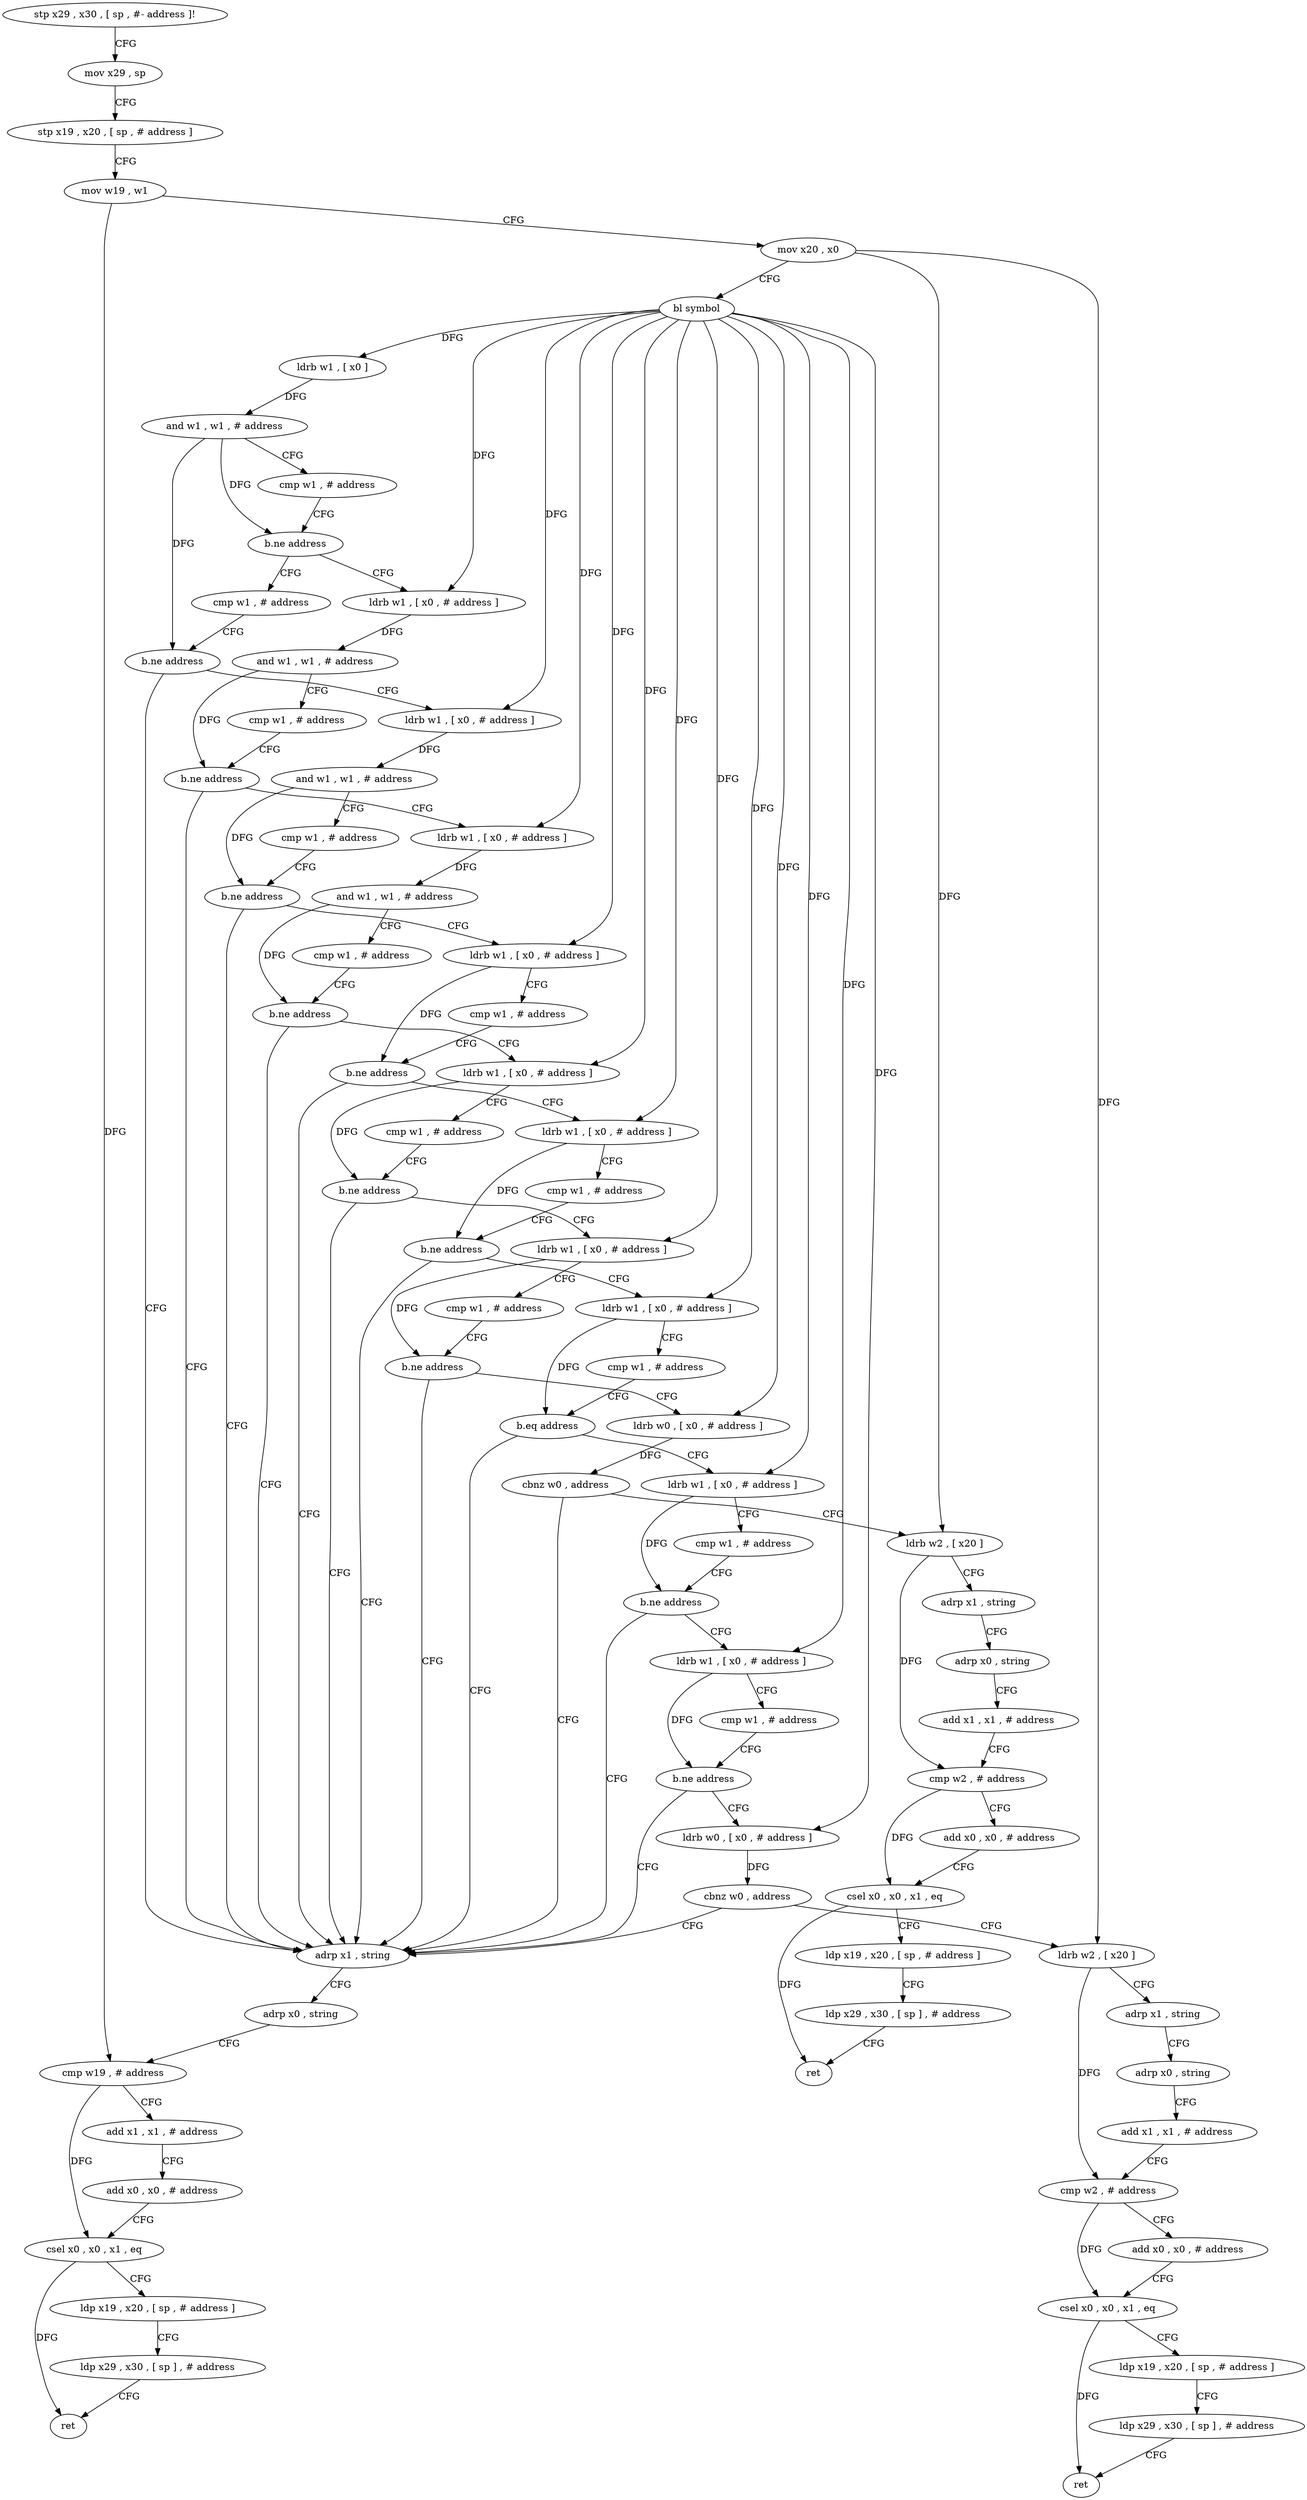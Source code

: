 digraph "func" {
"4209416" [label = "stp x29 , x30 , [ sp , #- address ]!" ]
"4209420" [label = "mov x29 , sp" ]
"4209424" [label = "stp x19 , x20 , [ sp , # address ]" ]
"4209428" [label = "mov w19 , w1" ]
"4209432" [label = "mov x20 , x0" ]
"4209436" [label = "bl symbol" ]
"4209440" [label = "ldrb w1 , [ x0 ]" ]
"4209444" [label = "and w1 , w1 , # address" ]
"4209448" [label = "cmp w1 , # address" ]
"4209452" [label = "b.ne address" ]
"4209560" [label = "cmp w1 , # address" ]
"4209456" [label = "ldrb w1 , [ x0 , # address ]" ]
"4209564" [label = "b.ne address" ]
"4209620" [label = "adrp x1 , string" ]
"4209568" [label = "ldrb w1 , [ x0 , # address ]" ]
"4209460" [label = "and w1 , w1 , # address" ]
"4209464" [label = "cmp w1 , # address" ]
"4209468" [label = "b.ne address" ]
"4209472" [label = "ldrb w1 , [ x0 , # address ]" ]
"4209624" [label = "adrp x0 , string" ]
"4209628" [label = "cmp w19 , # address" ]
"4209632" [label = "add x1 , x1 , # address" ]
"4209636" [label = "add x0 , x0 , # address" ]
"4209640" [label = "csel x0 , x0 , x1 , eq" ]
"4209644" [label = "ldp x19 , x20 , [ sp , # address ]" ]
"4209648" [label = "ldp x29 , x30 , [ sp ] , # address" ]
"4209652" [label = "ret" ]
"4209572" [label = "and w1 , w1 , # address" ]
"4209576" [label = "cmp w1 , # address" ]
"4209580" [label = "b.ne address" ]
"4209584" [label = "ldrb w1 , [ x0 , # address ]" ]
"4209476" [label = "and w1 , w1 , # address" ]
"4209480" [label = "cmp w1 , # address" ]
"4209484" [label = "b.ne address" ]
"4209488" [label = "ldrb w1 , [ x0 , # address ]" ]
"4209588" [label = "cmp w1 , # address" ]
"4209592" [label = "b.ne address" ]
"4209596" [label = "ldrb w1 , [ x0 , # address ]" ]
"4209492" [label = "cmp w1 , # address" ]
"4209496" [label = "b.ne address" ]
"4209500" [label = "ldrb w1 , [ x0 , # address ]" ]
"4209600" [label = "cmp w1 , # address" ]
"4209604" [label = "b.ne address" ]
"4209608" [label = "ldrb w1 , [ x0 , # address ]" ]
"4209504" [label = "cmp w1 , # address" ]
"4209508" [label = "b.ne address" ]
"4209512" [label = "ldrb w0 , [ x0 , # address ]" ]
"4209612" [label = "cmp w1 , # address" ]
"4209616" [label = "b.eq address" ]
"4209656" [label = "ldrb w1 , [ x0 , # address ]" ]
"4209516" [label = "cbnz w0 , address" ]
"4209520" [label = "ldrb w2 , [ x20 ]" ]
"4209660" [label = "cmp w1 , # address" ]
"4209664" [label = "b.ne address" ]
"4209668" [label = "ldrb w1 , [ x0 , # address ]" ]
"4209524" [label = "adrp x1 , string" ]
"4209528" [label = "adrp x0 , string" ]
"4209532" [label = "add x1 , x1 , # address" ]
"4209536" [label = "cmp w2 , # address" ]
"4209540" [label = "add x0 , x0 , # address" ]
"4209544" [label = "csel x0 , x0 , x1 , eq" ]
"4209548" [label = "ldp x19 , x20 , [ sp , # address ]" ]
"4209552" [label = "ldp x29 , x30 , [ sp ] , # address" ]
"4209556" [label = "ret" ]
"4209672" [label = "cmp w1 , # address" ]
"4209676" [label = "b.ne address" ]
"4209680" [label = "ldrb w0 , [ x0 , # address ]" ]
"4209684" [label = "cbnz w0 , address" ]
"4209688" [label = "ldrb w2 , [ x20 ]" ]
"4209692" [label = "adrp x1 , string" ]
"4209696" [label = "adrp x0 , string" ]
"4209700" [label = "add x1 , x1 , # address" ]
"4209704" [label = "cmp w2 , # address" ]
"4209708" [label = "add x0 , x0 , # address" ]
"4209712" [label = "csel x0 , x0 , x1 , eq" ]
"4209716" [label = "ldp x19 , x20 , [ sp , # address ]" ]
"4209720" [label = "ldp x29 , x30 , [ sp ] , # address" ]
"4209724" [label = "ret" ]
"4209416" -> "4209420" [ label = "CFG" ]
"4209420" -> "4209424" [ label = "CFG" ]
"4209424" -> "4209428" [ label = "CFG" ]
"4209428" -> "4209432" [ label = "CFG" ]
"4209428" -> "4209628" [ label = "DFG" ]
"4209432" -> "4209436" [ label = "CFG" ]
"4209432" -> "4209520" [ label = "DFG" ]
"4209432" -> "4209688" [ label = "DFG" ]
"4209436" -> "4209440" [ label = "DFG" ]
"4209436" -> "4209456" [ label = "DFG" ]
"4209436" -> "4209568" [ label = "DFG" ]
"4209436" -> "4209472" [ label = "DFG" ]
"4209436" -> "4209584" [ label = "DFG" ]
"4209436" -> "4209488" [ label = "DFG" ]
"4209436" -> "4209596" [ label = "DFG" ]
"4209436" -> "4209500" [ label = "DFG" ]
"4209436" -> "4209608" [ label = "DFG" ]
"4209436" -> "4209512" [ label = "DFG" ]
"4209436" -> "4209656" [ label = "DFG" ]
"4209436" -> "4209668" [ label = "DFG" ]
"4209436" -> "4209680" [ label = "DFG" ]
"4209440" -> "4209444" [ label = "DFG" ]
"4209444" -> "4209448" [ label = "CFG" ]
"4209444" -> "4209452" [ label = "DFG" ]
"4209444" -> "4209564" [ label = "DFG" ]
"4209448" -> "4209452" [ label = "CFG" ]
"4209452" -> "4209560" [ label = "CFG" ]
"4209452" -> "4209456" [ label = "CFG" ]
"4209560" -> "4209564" [ label = "CFG" ]
"4209456" -> "4209460" [ label = "DFG" ]
"4209564" -> "4209620" [ label = "CFG" ]
"4209564" -> "4209568" [ label = "CFG" ]
"4209620" -> "4209624" [ label = "CFG" ]
"4209568" -> "4209572" [ label = "DFG" ]
"4209460" -> "4209464" [ label = "CFG" ]
"4209460" -> "4209468" [ label = "DFG" ]
"4209464" -> "4209468" [ label = "CFG" ]
"4209468" -> "4209620" [ label = "CFG" ]
"4209468" -> "4209472" [ label = "CFG" ]
"4209472" -> "4209476" [ label = "DFG" ]
"4209624" -> "4209628" [ label = "CFG" ]
"4209628" -> "4209632" [ label = "CFG" ]
"4209628" -> "4209640" [ label = "DFG" ]
"4209632" -> "4209636" [ label = "CFG" ]
"4209636" -> "4209640" [ label = "CFG" ]
"4209640" -> "4209644" [ label = "CFG" ]
"4209640" -> "4209652" [ label = "DFG" ]
"4209644" -> "4209648" [ label = "CFG" ]
"4209648" -> "4209652" [ label = "CFG" ]
"4209572" -> "4209576" [ label = "CFG" ]
"4209572" -> "4209580" [ label = "DFG" ]
"4209576" -> "4209580" [ label = "CFG" ]
"4209580" -> "4209620" [ label = "CFG" ]
"4209580" -> "4209584" [ label = "CFG" ]
"4209584" -> "4209588" [ label = "CFG" ]
"4209584" -> "4209592" [ label = "DFG" ]
"4209476" -> "4209480" [ label = "CFG" ]
"4209476" -> "4209484" [ label = "DFG" ]
"4209480" -> "4209484" [ label = "CFG" ]
"4209484" -> "4209620" [ label = "CFG" ]
"4209484" -> "4209488" [ label = "CFG" ]
"4209488" -> "4209492" [ label = "CFG" ]
"4209488" -> "4209496" [ label = "DFG" ]
"4209588" -> "4209592" [ label = "CFG" ]
"4209592" -> "4209620" [ label = "CFG" ]
"4209592" -> "4209596" [ label = "CFG" ]
"4209596" -> "4209600" [ label = "CFG" ]
"4209596" -> "4209604" [ label = "DFG" ]
"4209492" -> "4209496" [ label = "CFG" ]
"4209496" -> "4209620" [ label = "CFG" ]
"4209496" -> "4209500" [ label = "CFG" ]
"4209500" -> "4209504" [ label = "CFG" ]
"4209500" -> "4209508" [ label = "DFG" ]
"4209600" -> "4209604" [ label = "CFG" ]
"4209604" -> "4209620" [ label = "CFG" ]
"4209604" -> "4209608" [ label = "CFG" ]
"4209608" -> "4209612" [ label = "CFG" ]
"4209608" -> "4209616" [ label = "DFG" ]
"4209504" -> "4209508" [ label = "CFG" ]
"4209508" -> "4209620" [ label = "CFG" ]
"4209508" -> "4209512" [ label = "CFG" ]
"4209512" -> "4209516" [ label = "DFG" ]
"4209612" -> "4209616" [ label = "CFG" ]
"4209616" -> "4209656" [ label = "CFG" ]
"4209616" -> "4209620" [ label = "CFG" ]
"4209656" -> "4209660" [ label = "CFG" ]
"4209656" -> "4209664" [ label = "DFG" ]
"4209516" -> "4209620" [ label = "CFG" ]
"4209516" -> "4209520" [ label = "CFG" ]
"4209520" -> "4209524" [ label = "CFG" ]
"4209520" -> "4209536" [ label = "DFG" ]
"4209660" -> "4209664" [ label = "CFG" ]
"4209664" -> "4209620" [ label = "CFG" ]
"4209664" -> "4209668" [ label = "CFG" ]
"4209668" -> "4209672" [ label = "CFG" ]
"4209668" -> "4209676" [ label = "DFG" ]
"4209524" -> "4209528" [ label = "CFG" ]
"4209528" -> "4209532" [ label = "CFG" ]
"4209532" -> "4209536" [ label = "CFG" ]
"4209536" -> "4209540" [ label = "CFG" ]
"4209536" -> "4209544" [ label = "DFG" ]
"4209540" -> "4209544" [ label = "CFG" ]
"4209544" -> "4209548" [ label = "CFG" ]
"4209544" -> "4209556" [ label = "DFG" ]
"4209548" -> "4209552" [ label = "CFG" ]
"4209552" -> "4209556" [ label = "CFG" ]
"4209672" -> "4209676" [ label = "CFG" ]
"4209676" -> "4209620" [ label = "CFG" ]
"4209676" -> "4209680" [ label = "CFG" ]
"4209680" -> "4209684" [ label = "DFG" ]
"4209684" -> "4209620" [ label = "CFG" ]
"4209684" -> "4209688" [ label = "CFG" ]
"4209688" -> "4209692" [ label = "CFG" ]
"4209688" -> "4209704" [ label = "DFG" ]
"4209692" -> "4209696" [ label = "CFG" ]
"4209696" -> "4209700" [ label = "CFG" ]
"4209700" -> "4209704" [ label = "CFG" ]
"4209704" -> "4209708" [ label = "CFG" ]
"4209704" -> "4209712" [ label = "DFG" ]
"4209708" -> "4209712" [ label = "CFG" ]
"4209712" -> "4209716" [ label = "CFG" ]
"4209712" -> "4209724" [ label = "DFG" ]
"4209716" -> "4209720" [ label = "CFG" ]
"4209720" -> "4209724" [ label = "CFG" ]
}
